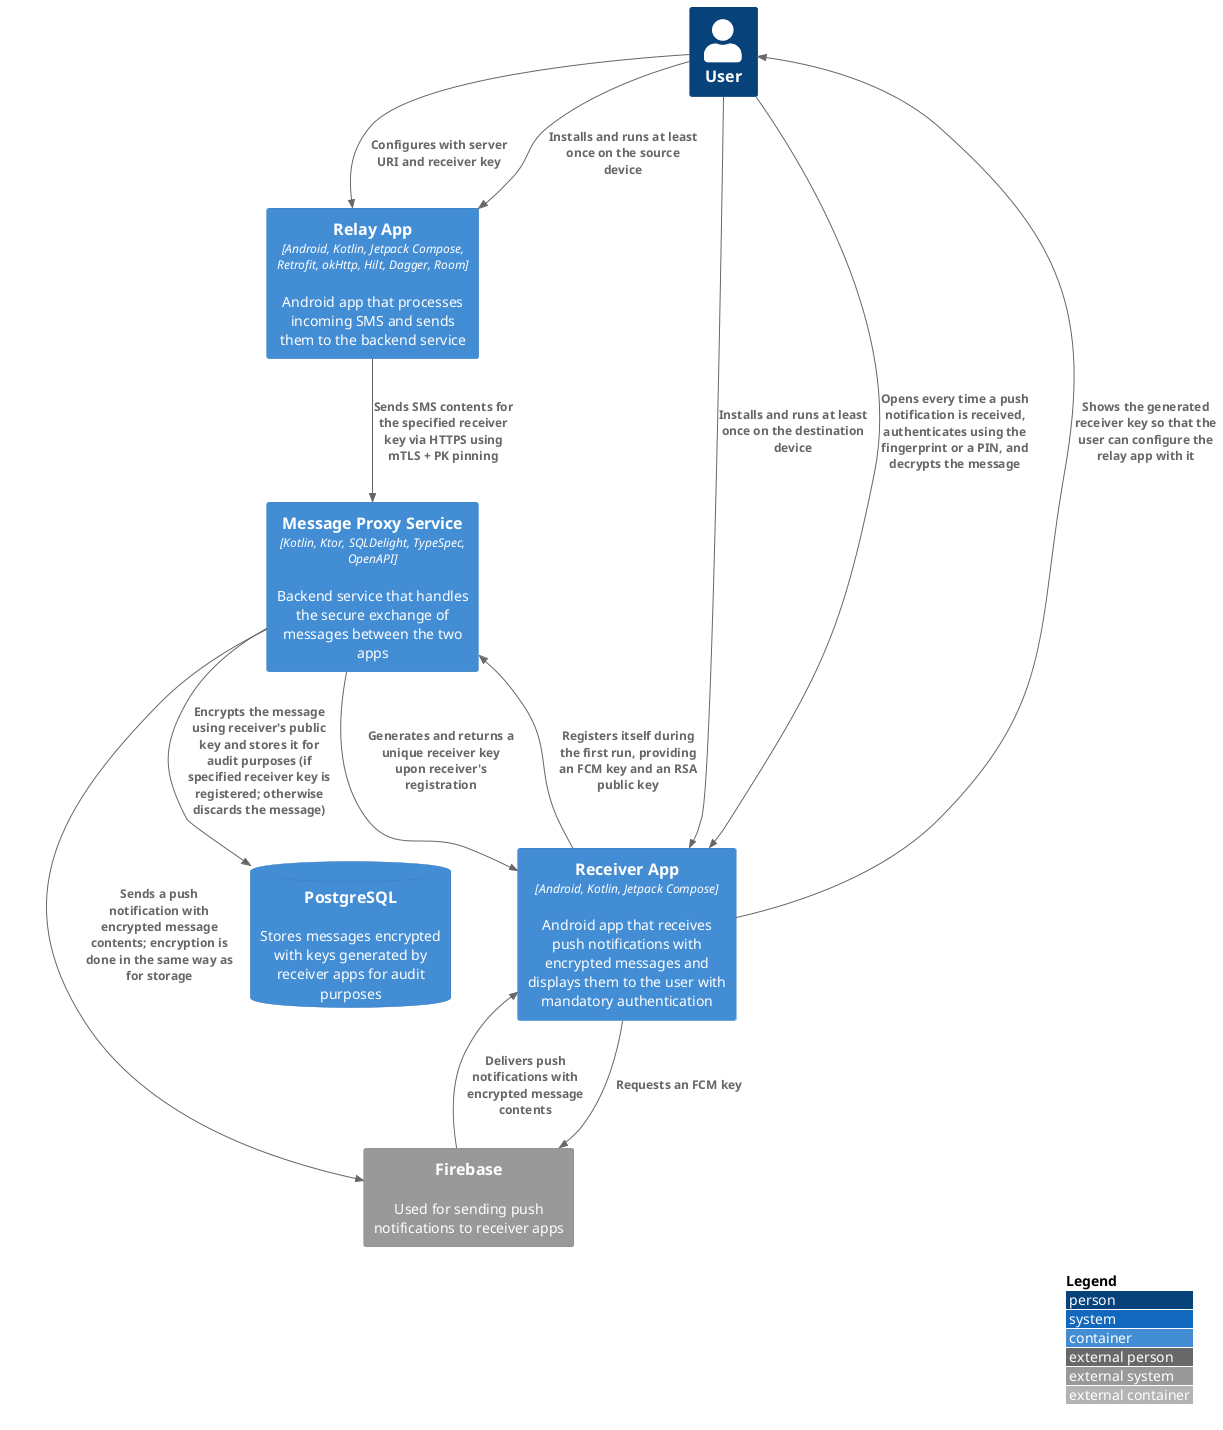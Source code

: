 @startuml C4 Container
!include <C4/C4_Container>
LAYOUT_WITH_LEGEND()

Person(person, "User")

Container(relayApp, "Relay App", "Android, Kotlin, Jetpack Compose, Retrofit, okHttp, Hilt, Dagger, Room", "Android app that processes incoming SMS and sends them to the backend service")
Container(receiverApp, "Receiver App", "Android, Kotlin, Jetpack Compose", "Android app that receives push notifications with encrypted messages and displays them to the user with mandatory authentication")

Container(proxyService, "Message Proxy Service", "Kotlin, Ktor, SQLDelight, TypeSpec, OpenAPI", "Backend service that handles the secure exchange of messages between the two apps")
ContainerDb(proxyServiceDb, "PostgreSQL", "", "Stores messages encrypted with keys generated by receiver apps for audit purposes")

System_Ext(firebase, "Firebase", "Used for sending push notifications to receiver apps")

Rel(person, relayApp, "Configures with server URI and receiver key")
Rel(person, relayApp, "Installs and runs at least once on the source device")

Rel(relayApp, proxyService, "Sends SMS contents for the specified receiver key via HTTPS using mTLS + PK pinning")
Rel(proxyService, proxyServiceDb, "Encrypts the message using receiver's public key and stores it for audit purposes (if specified receiver key is registered; otherwise discards the message)")
Rel(proxyService, firebase, "Sends a push notification with encrypted message contents; encryption is done in the same way as for storage")

Rel(firebase, receiverApp, "Delivers push notifications with encrypted message contents")
Rel(receiverApp, firebase, "Requests an FCM key")

Rel(receiverApp, proxyService, "Registers itself during the first run, providing an FCM key and an RSA public key")
Rel(proxyService, receiverApp, "Generates and returns a unique receiver key upon receiver's registration")

Rel(receiverApp, person, "Shows the generated receiver key so that the user can configure the relay app with it")

Rel(person, receiverApp, "Installs and runs at least once on the destination device")
Rel(person, receiverApp, "Opens every time a push notification is received, authenticates using the fingerprint or a PIN, and decrypts the message")

@enduml